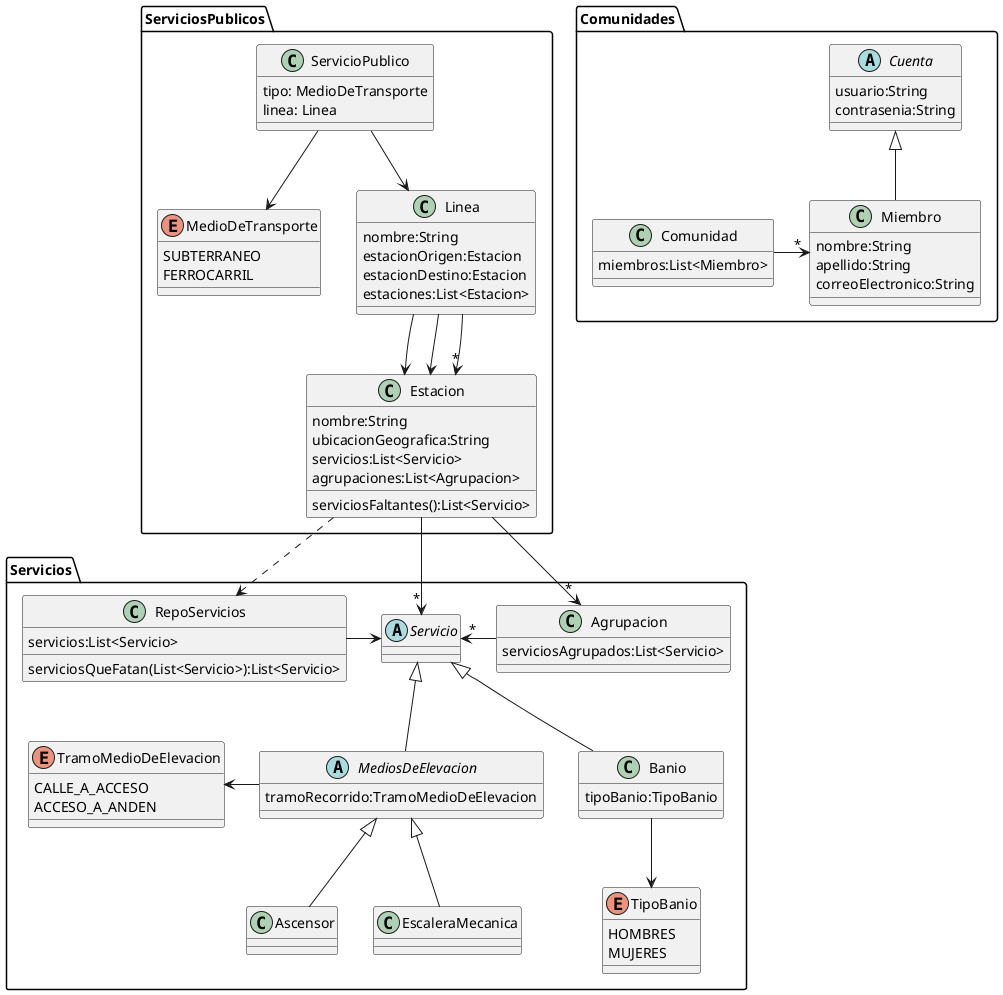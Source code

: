@startuml
'https://plantuml.com/class-diagram

package ServiciosPublicos{
    class ServicioPublico{
        tipo: MedioDeTransporte
        linea: Linea
    }
    enum MedioDeTransporte{
        SUBTERRANEO
        FERROCARRIL
    }
    class Linea{
        nombre:String
        estacionOrigen:Estacion
        estacionDestino:Estacion
        estaciones:List<Estacion>
    }

    class Estacion{
        nombre:String
        ubicacionGeografica:String
        servicios:List<Servicio>
        agrupaciones:List<Agrupacion>
        serviciosFaltantes():List<Servicio>
    }
    Linea --> Estacion
    Linea --> Estacion
    Linea -->"*" Estacion
    ServicioPublico --> MedioDeTransporte
    ServicioPublico --> Linea
}


package Servicios {
  class RepoServicios{
      servicios:List<Servicio>
      serviciosQueFatan(List<Servicio>):List<Servicio>
  }
  class Agrupacion{
      serviciosAgrupados:List<Servicio>
  }
  abstract class Servicio{
  }

  abstract class MediosDeElevacion{
    tramoRecorrido:TramoMedioDeElevacion
  }

  enum TramoMedioDeElevacion{
    CALLE_A_ACCESO
    ACCESO_A_ANDEN
  }

  class Ascensor{
  }

  class EscaleraMecanica{
  }

  class Banio{
    tipoBanio:TipoBanio
  }

  enum TipoBanio{
    HOMBRES
    MUJERES
  }

'Relaciones de servicios
    RepoServicios -right-> Servicio
    Estacion -->"*" Servicio
    Estacion -->"*" Agrupacion
    Estacion ..> RepoServicios
    Agrupacion -left->"*" Servicio
    MediosDeElevacion -up-|> Servicio
    MediosDeElevacion -left-> TramoMedioDeElevacion
    Ascensor -up-|> MediosDeElevacion
    EscaleraMecanica -up-|> MediosDeElevacion
    Banio -up-|> Servicio
    Banio -down-> TipoBanio
}

package Comunidades{
    class Comunidad{
        miembros:List<Miembro>
    }
    class Miembro{
        nombre:String
        apellido:String
        correoElectronico:String
    }
    abstract class Cuenta{
        usuario:String
        contrasenia:String
    }

    Comunidad -right->"*" Miembro
    Miembro-up-|>Cuenta
}







@enduml